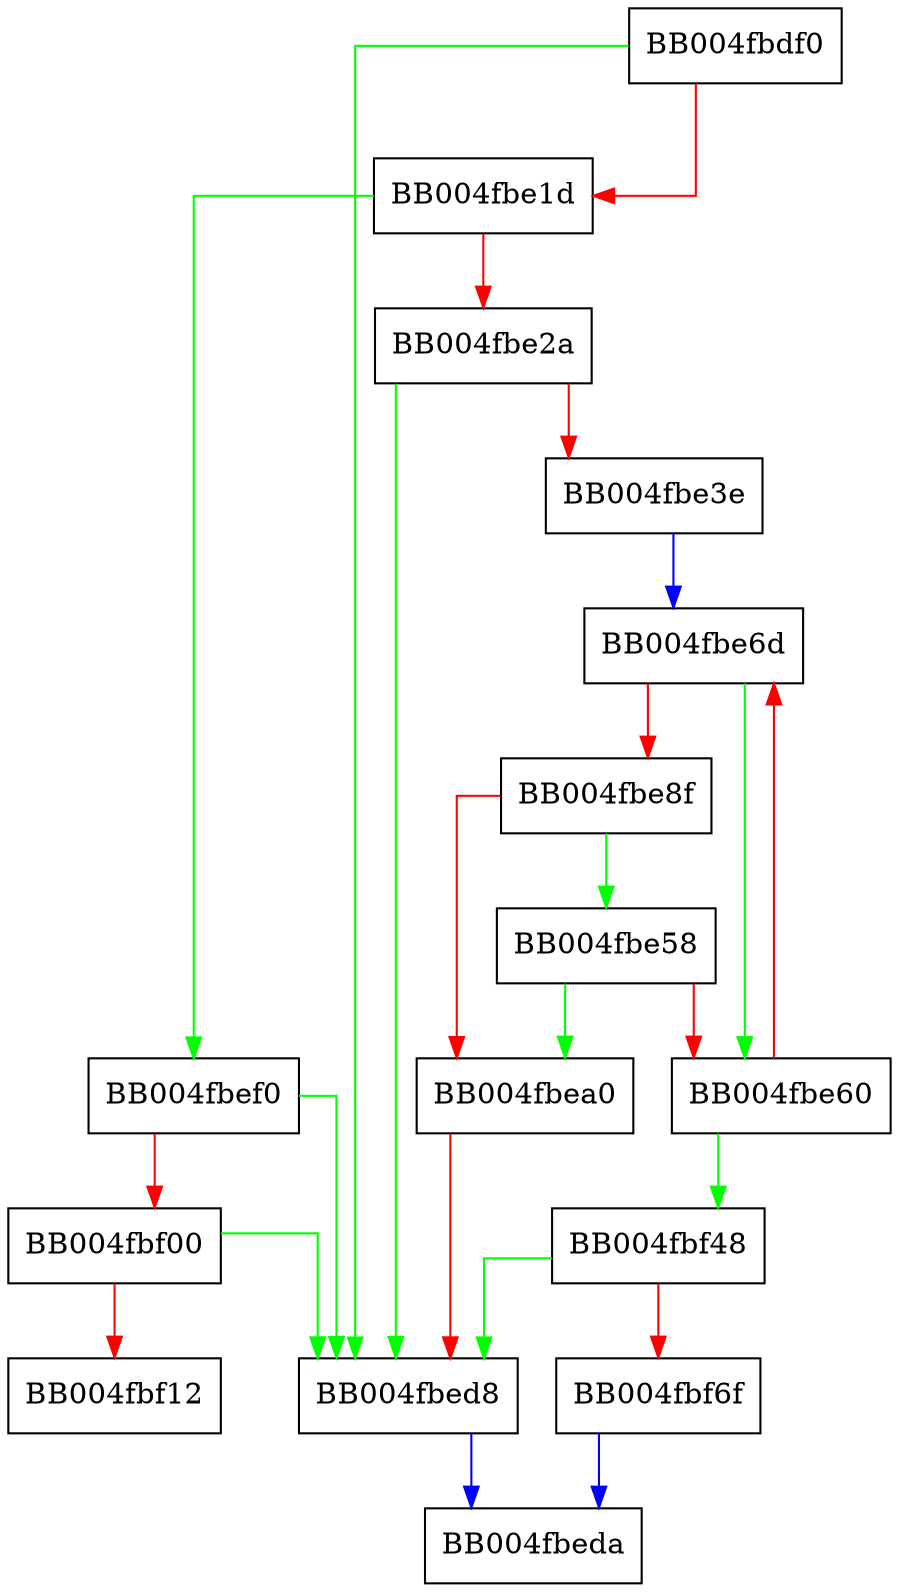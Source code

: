 digraph ch_on_handshake_yield_secret {
  node [shape="box"];
  graph [splines=ortho];
  BB004fbdf0 -> BB004fbed8 [color="green"];
  BB004fbdf0 -> BB004fbe1d [color="red"];
  BB004fbe1d -> BB004fbef0 [color="green"];
  BB004fbe1d -> BB004fbe2a [color="red"];
  BB004fbe2a -> BB004fbed8 [color="green"];
  BB004fbe2a -> BB004fbe3e [color="red"];
  BB004fbe3e -> BB004fbe6d [color="blue"];
  BB004fbe58 -> BB004fbea0 [color="green"];
  BB004fbe58 -> BB004fbe60 [color="red"];
  BB004fbe60 -> BB004fbf48 [color="green"];
  BB004fbe60 -> BB004fbe6d [color="red"];
  BB004fbe6d -> BB004fbe60 [color="green"];
  BB004fbe6d -> BB004fbe8f [color="red"];
  BB004fbe8f -> BB004fbe58 [color="green"];
  BB004fbe8f -> BB004fbea0 [color="red"];
  BB004fbea0 -> BB004fbed8 [color="red"];
  BB004fbed8 -> BB004fbeda [color="blue"];
  BB004fbef0 -> BB004fbed8 [color="green"];
  BB004fbef0 -> BB004fbf00 [color="red"];
  BB004fbf00 -> BB004fbed8 [color="green"];
  BB004fbf00 -> BB004fbf12 [color="red"];
  BB004fbf48 -> BB004fbed8 [color="green"];
  BB004fbf48 -> BB004fbf6f [color="red"];
  BB004fbf6f -> BB004fbeda [color="blue"];
}